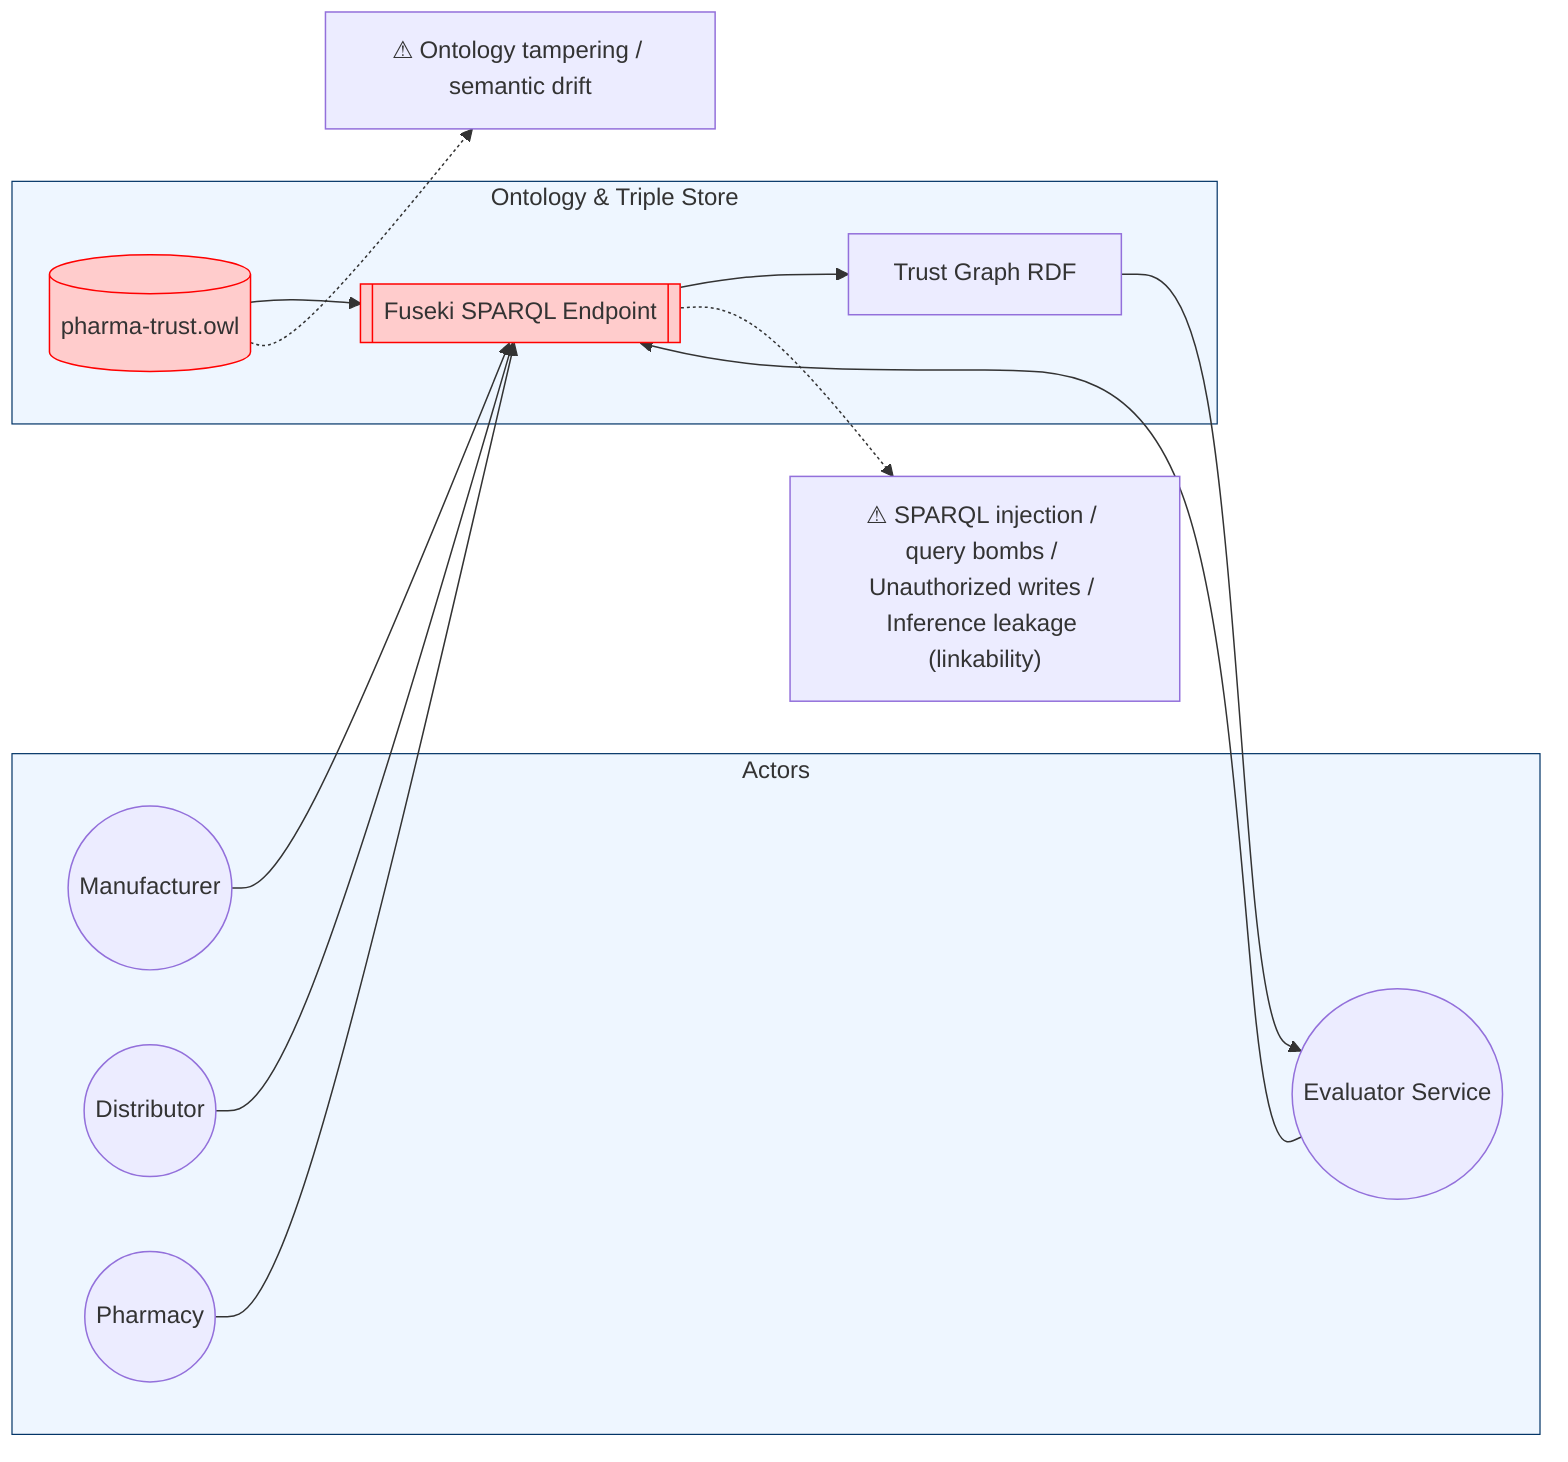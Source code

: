 flowchart LR
  %% Focus: Ontology & Knowledge Base (Fuseki)
  subgraph Actors[Actors]
    M((Manufacturer))
    D((Distributor))
    P((Pharmacy))
    Eval((Evaluator Service))
  end

  subgraph KB[Ontology & Triple Store]
    Fuseki[[Fuseki SPARQL Endpoint]]
    Ont[(pharma-trust.owl)]
    G[Trust Graph RDF]
  end

  %% Data ingestion
  M --> Fuseki
  D --> Fuseki
  P --> Fuseki

  %% Reasoning & queries
  Ont --> Fuseki
  Fuseki --> G
  Eval --> Fuseki
  G --> Eval

  %% Threat markers
  classDef attack fill:#ffcccc,stroke:#ff0000,stroke-width:1px;
  classDef layer fill:#eef6ff,stroke:#003366,stroke-width:0.8px;
  class KB,Actors layer;
  class Fuseki,Ont attack;

  %% Annotations
  Fuseki -.-> Fuseki_note["⚠ SPARQL injection / query bombs / Unauthorized writes / Inference leakage (linkability)"]
  Ont -.-> Ont_note["⚠ Ontology tampering / semantic drift"]